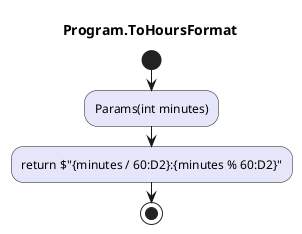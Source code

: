 @startuml Program.ToHoursFormat
title Program.ToHoursFormat
start
#Lavender:Params(int minutes);
#Lavender:return $"{minutes / 60:D2}:{minutes % 60:D2}";
stop
@enduml

